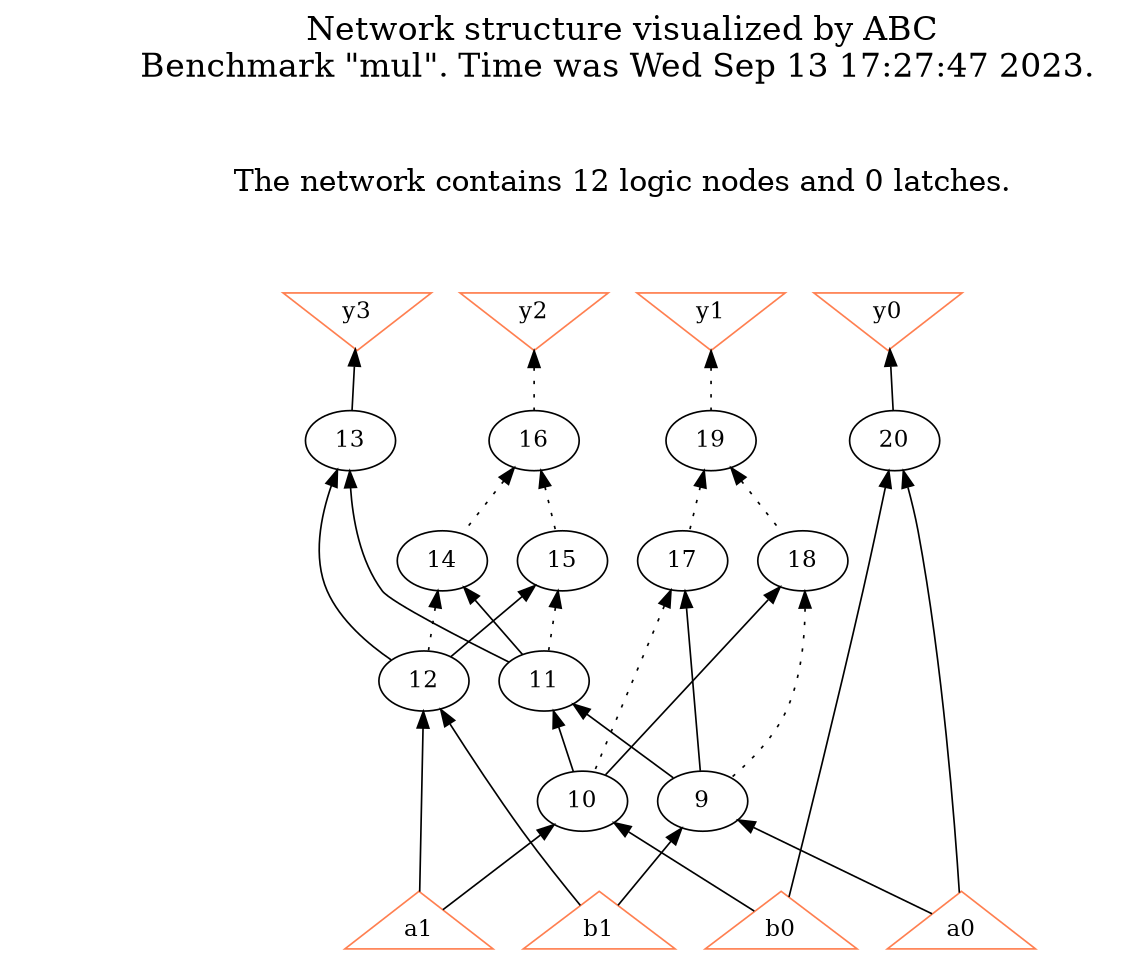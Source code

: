 # Network structure generated by ABC

digraph network {
size = "7.5,10";
center = true;
edge [dir = back];

{
  node [shape = plaintext];
  edge [style = invis];
  LevelTitle1 [label=""];
  LevelTitle2 [label=""];
  Level5 [label = ""];
  Level4 [label = ""];
  Level3 [label = ""];
  Level2 [label = ""];
  Level1 [label = ""];
  Level0 [label = ""];
  LevelTitle1 ->  LevelTitle2 ->  Level5 ->  Level4 ->  Level3 ->  Level2 ->  Level1 ->  Level0;
}

{
  rank = same;
  LevelTitle1;
  title1 [shape=plaintext,
          fontsize=20,
          fontname = "Times-Roman",
          label="Network structure visualized by ABC\nBenchmark \"mul\". Time was Wed Sep 13 17:27:47 2023. "
         ];
}

{
  rank = same;
  LevelTitle2;
  title2 [shape=plaintext,
          fontsize=18,
          fontname = "Times-Roman",
          label="The network contains 12 logic nodes and 0 latches.\n"
         ];
}

{
  rank = same;
  Level5;
  Node5 [label = "y3", shape = invtriangle, color = coral, fillcolor = coral];
  Node6 [label = "y2", shape = invtriangle, color = coral, fillcolor = coral];
  Node7 [label = "y1", shape = invtriangle, color = coral, fillcolor = coral];
  Node8 [label = "y0", shape = invtriangle, color = coral, fillcolor = coral];
}

{
  rank = same;
  Level4;
  Node13 [label = "13\n", shape = ellipse];
  Node16 [label = "16\n", shape = ellipse];
  Node19 [label = "19\n", shape = ellipse];
  Node20 [label = "20\n", shape = ellipse];
}

{
  rank = same;
  Level3;
  Node14 [label = "14\n", shape = ellipse];
  Node15 [label = "15\n", shape = ellipse];
  Node17 [label = "17\n", shape = ellipse];
  Node18 [label = "18\n", shape = ellipse];
}

{
  rank = same;
  Level2;
  Node11 [label = "11\n", shape = ellipse];
  Node12 [label = "12\n", shape = ellipse];
}

{
  rank = same;
  Level1;
  Node9 [label = "9\n", shape = ellipse];
  Node10 [label = "10\n", shape = ellipse];
}

{
  rank = same;
  Level0;
  Node1 [label = "a1", shape = triangle, color = coral, fillcolor = coral];
  Node2 [label = "a0", shape = triangle, color = coral, fillcolor = coral];
  Node3 [label = "b1", shape = triangle, color = coral, fillcolor = coral];
  Node4 [label = "b0", shape = triangle, color = coral, fillcolor = coral];
}

title1 -> title2 [style = invis];
title2 -> Node5 [style = invis];
title2 -> Node6 [style = invis];
title2 -> Node7 [style = invis];
title2 -> Node8 [style = invis];
Node5 -> Node6 [style = invis];
Node6 -> Node7 [style = invis];
Node7 -> Node8 [style = invis];
Node5 -> Node13 [style = solid];
Node6 -> Node16 [style = dotted];
Node7 -> Node19 [style = dotted];
Node8 -> Node20 [style = solid];
Node9 -> Node2 [style = solid];
Node9 -> Node3 [style = solid];
Node10 -> Node1 [style = solid];
Node10 -> Node4 [style = solid];
Node11 -> Node9 [style = solid];
Node11 -> Node10 [style = solid];
Node12 -> Node1 [style = solid];
Node12 -> Node3 [style = solid];
Node13 -> Node11 [style = solid];
Node13 -> Node12 [style = solid];
Node14 -> Node11 [style = solid];
Node14 -> Node12 [style = dotted];
Node15 -> Node11 [style = dotted];
Node15 -> Node12 [style = solid];
Node16 -> Node14 [style = dotted];
Node16 -> Node15 [style = dotted];
Node17 -> Node9 [style = solid];
Node17 -> Node10 [style = dotted];
Node18 -> Node9 [style = dotted];
Node18 -> Node10 [style = solid];
Node19 -> Node17 [style = dotted];
Node19 -> Node18 [style = dotted];
Node20 -> Node2 [style = solid];
Node20 -> Node4 [style = solid];
}

